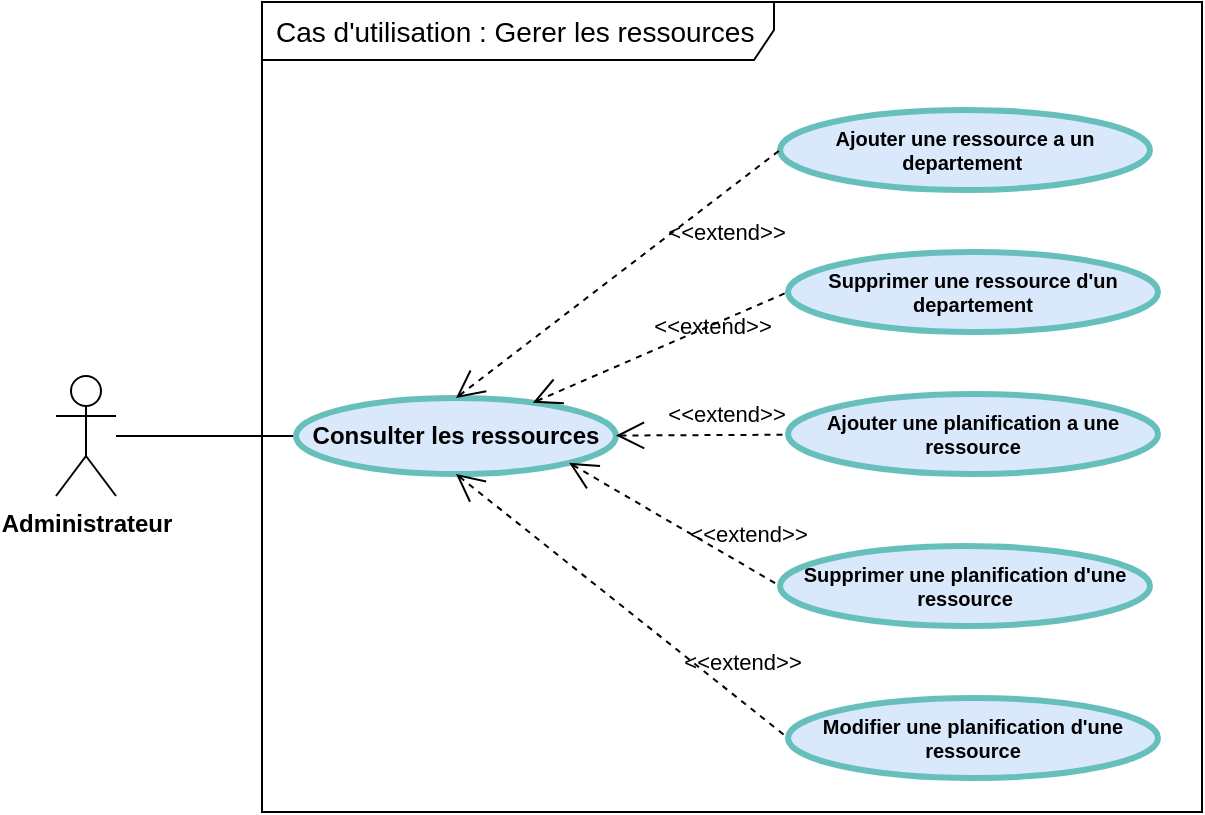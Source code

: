 <mxfile version="17.1.3" type="github">
  <diagram id="jvkn0z_RW77Gzek_vjeN" name="Page-1">
    <mxGraphModel dx="783" dy="-4285" grid="0" gridSize="10" guides="1" tooltips="1" connect="1" arrows="1" fold="1" page="1" pageScale="1" pageWidth="827" pageHeight="1169" math="0" shadow="0">
      <root>
        <mxCell id="0" />
        <mxCell id="1" parent="0" />
        <mxCell id="Yrn79NXsER-LNylBQaj1-14" value="Cas d&#39;utilisation : Gerer les ressources" style="shape=umlFrame;tabPosition=left;html=1;boundedLbl=1;labelInHeader=1;width=256;height=29;swimlaneFillColor=#ffffff;align=left;spacingLeft=5;fontSize=14;" vertex="1" parent="1">
          <mxGeometry x="237" y="4921" width="470" height="405" as="geometry" />
        </mxCell>
        <mxCell id="Yrn79NXsER-LNylBQaj1-15" style="edgeStyle=orthogonalEdgeStyle;rounded=0;orthogonalLoop=1;jettySize=auto;html=1;endArrow=none;endFill=0;" edge="1" parent="1" source="Yrn79NXsER-LNylBQaj1-16" target="Yrn79NXsER-LNylBQaj1-17">
          <mxGeometry relative="1" as="geometry" />
        </mxCell>
        <mxCell id="Yrn79NXsER-LNylBQaj1-16" value="&lt;span style=&quot;font-weight: 700&quot;&gt;Administrateur&lt;/span&gt;" style="shape=umlActor;verticalLabelPosition=bottom;verticalAlign=top;html=1;outlineConnect=0;" vertex="1" parent="1">
          <mxGeometry x="134" y="5108" width="30" height="60" as="geometry" />
        </mxCell>
        <mxCell id="Yrn79NXsER-LNylBQaj1-17" value="Consulter les ressources" style="shape=ellipse;html=1;strokeWidth=3;fontStyle=1;whiteSpace=wrap;align=center;perimeter=ellipsePerimeter;fillColor=#dae8fc;strokeColor=#67BFBC;fontSize=12;" vertex="1" parent="1">
          <mxGeometry x="254" y="5119" width="160" height="38" as="geometry" />
        </mxCell>
        <mxCell id="Yrn79NXsER-LNylBQaj1-18" value="Ajouter une ressource a un departement&amp;nbsp;" style="shape=ellipse;html=1;strokeWidth=3;fontStyle=1;whiteSpace=wrap;align=center;perimeter=ellipsePerimeter;fillColor=#dae8fc;strokeColor=#67BFBC;fontSize=10;" vertex="1" parent="1">
          <mxGeometry x="496" y="4975" width="185" height="40" as="geometry" />
        </mxCell>
        <mxCell id="Yrn79NXsER-LNylBQaj1-19" value="Supprimer une ressource d&#39;un departement" style="shape=ellipse;html=1;strokeWidth=3;fontStyle=1;whiteSpace=wrap;align=center;perimeter=ellipsePerimeter;fillColor=#dae8fc;strokeColor=#67BFBC;fontSize=10;" vertex="1" parent="1">
          <mxGeometry x="500" y="5046" width="185" height="40" as="geometry" />
        </mxCell>
        <mxCell id="Yrn79NXsER-LNylBQaj1-20" value="Ajouter une planification a une ressource" style="shape=ellipse;html=1;strokeWidth=3;fontStyle=1;whiteSpace=wrap;align=center;perimeter=ellipsePerimeter;fillColor=#dae8fc;strokeColor=#67BFBC;fontSize=10;" vertex="1" parent="1">
          <mxGeometry x="500" y="5117" width="185" height="40" as="geometry" />
        </mxCell>
        <mxCell id="Yrn79NXsER-LNylBQaj1-21" value="Supprimer une planification d&#39;une ressource" style="shape=ellipse;html=1;strokeWidth=3;fontStyle=1;whiteSpace=wrap;align=center;perimeter=ellipsePerimeter;fillColor=#dae8fc;strokeColor=#67BFBC;verticalAlign=middle;fontSize=10;" vertex="1" parent="1">
          <mxGeometry x="496" y="5193" width="185" height="40" as="geometry" />
        </mxCell>
        <mxCell id="Yrn79NXsER-LNylBQaj1-22" value="Modifier une planification d&#39;une ressource" style="shape=ellipse;html=1;strokeWidth=3;fontStyle=1;whiteSpace=wrap;align=center;perimeter=ellipsePerimeter;fillColor=#dae8fc;strokeColor=#67BFBC;verticalAlign=middle;fontSize=10;" vertex="1" parent="1">
          <mxGeometry x="500" y="5269" width="185" height="40" as="geometry" />
        </mxCell>
        <mxCell id="Yrn79NXsER-LNylBQaj1-23" value="&amp;lt;&amp;lt;extend&amp;gt;&amp;gt;" style="edgeStyle=none;html=1;startArrow=open;endArrow=none;startSize=12;verticalAlign=bottom;dashed=1;labelBackgroundColor=none;rounded=0;entryX=0;entryY=0.5;entryDx=0;entryDy=0;exitX=0.5;exitY=0;exitDx=0;exitDy=0;" edge="1" parent="1" source="Yrn79NXsER-LNylBQaj1-17" target="Yrn79NXsER-LNylBQaj1-18">
          <mxGeometry x="0.492" y="-23" width="160" relative="1" as="geometry">
            <mxPoint x="376" y="5103.5" as="sourcePoint" />
            <mxPoint x="536" y="5103.5" as="targetPoint" />
            <mxPoint as="offset" />
          </mxGeometry>
        </mxCell>
        <mxCell id="Yrn79NXsER-LNylBQaj1-24" value="&amp;lt;&amp;lt;extend&amp;gt;&amp;gt;" style="edgeStyle=none;html=1;startArrow=open;endArrow=none;startSize=12;verticalAlign=bottom;dashed=1;labelBackgroundColor=none;rounded=0;entryX=0;entryY=0.5;entryDx=0;entryDy=0;" edge="1" parent="1" source="Yrn79NXsER-LNylBQaj1-17" target="Yrn79NXsER-LNylBQaj1-19">
          <mxGeometry x="0.349" y="-9" width="160" relative="1" as="geometry">
            <mxPoint x="376" y="5103.5" as="sourcePoint" />
            <mxPoint x="536" y="5103.5" as="targetPoint" />
            <mxPoint as="offset" />
          </mxGeometry>
        </mxCell>
        <mxCell id="Yrn79NXsER-LNylBQaj1-25" value="&amp;lt;&amp;lt;extend&amp;gt;&amp;gt;" style="edgeStyle=none;html=1;startArrow=open;endArrow=none;startSize=12;verticalAlign=bottom;dashed=1;labelBackgroundColor=none;rounded=0;" edge="1" parent="1" source="Yrn79NXsER-LNylBQaj1-17" target="Yrn79NXsER-LNylBQaj1-20">
          <mxGeometry x="0.288" y="3" width="160" relative="1" as="geometry">
            <mxPoint x="376" y="5103.5" as="sourcePoint" />
            <mxPoint x="536" y="5103.5" as="targetPoint" />
            <mxPoint y="1" as="offset" />
          </mxGeometry>
        </mxCell>
        <mxCell id="Yrn79NXsER-LNylBQaj1-26" value="&amp;lt;&amp;lt;extend&amp;gt;&amp;gt;" style="edgeStyle=none;html=1;startArrow=open;endArrow=none;startSize=12;verticalAlign=bottom;dashed=1;labelBackgroundColor=none;rounded=0;entryX=0;entryY=0.5;entryDx=0;entryDy=0;exitX=1;exitY=1;exitDx=0;exitDy=0;" edge="1" parent="1" source="Yrn79NXsER-LNylBQaj1-17" target="Yrn79NXsER-LNylBQaj1-21">
          <mxGeometry x="0.632" y="7" width="160" relative="1" as="geometry">
            <mxPoint x="376" y="5103.5" as="sourcePoint" />
            <mxPoint x="536" y="5103.5" as="targetPoint" />
            <mxPoint as="offset" />
          </mxGeometry>
        </mxCell>
        <mxCell id="Yrn79NXsER-LNylBQaj1-27" value="&amp;lt;&amp;lt;extend&amp;gt;&amp;gt;" style="edgeStyle=none;html=1;startArrow=open;endArrow=none;startSize=12;verticalAlign=bottom;dashed=1;labelBackgroundColor=none;rounded=0;entryX=0;entryY=0.5;entryDx=0;entryDy=0;exitX=0.5;exitY=1;exitDx=0;exitDy=0;" edge="1" parent="1" source="Yrn79NXsER-LNylBQaj1-17" target="Yrn79NXsER-LNylBQaj1-22">
          <mxGeometry x="0.659" y="8" width="160" relative="1" as="geometry">
            <mxPoint x="376" y="5103.5" as="sourcePoint" />
            <mxPoint x="536" y="5103.5" as="targetPoint" />
            <mxPoint as="offset" />
          </mxGeometry>
        </mxCell>
      </root>
    </mxGraphModel>
  </diagram>
</mxfile>

